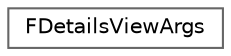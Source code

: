 digraph "Graphical Class Hierarchy"
{
 // INTERACTIVE_SVG=YES
 // LATEX_PDF_SIZE
  bgcolor="transparent";
  edge [fontname=Helvetica,fontsize=10,labelfontname=Helvetica,labelfontsize=10];
  node [fontname=Helvetica,fontsize=10,shape=box,height=0.2,width=0.4];
  rankdir="LR";
  Node0 [id="Node000000",label="FDetailsViewArgs",height=0.2,width=0.4,color="grey40", fillcolor="white", style="filled",URL="$db/d20/structFDetailsViewArgs.html",tooltip="Ã©Ã© Init params for a details view widget."];
}
